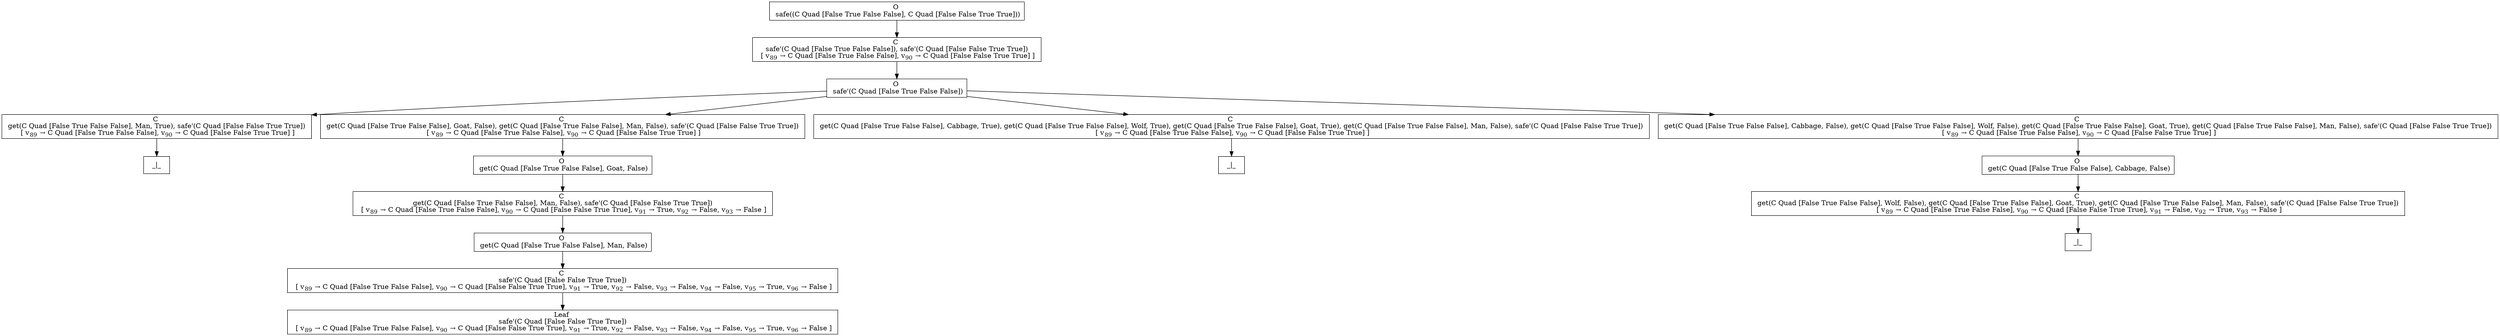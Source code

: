 digraph {
    graph [rankdir=TB
          ,bgcolor=transparent];
    node [shape=box
         ,fillcolor=white
         ,style=filled];
    0 [label=<O <BR/> safe((C Quad [False True False False], C Quad [False False True True]))>];
    1 [label=<C <BR/> safe'(C Quad [False True False False]), safe'(C Quad [False False True True]) <BR/>  [ v<SUB>89</SUB> &rarr; C Quad [False True False False], v<SUB>90</SUB> &rarr; C Quad [False False True True] ] >];
    2 [label=<O <BR/> safe'(C Quad [False True False False])>];
    3 [label=<C <BR/> get(C Quad [False True False False], Man, True), safe'(C Quad [False False True True]) <BR/>  [ v<SUB>89</SUB> &rarr; C Quad [False True False False], v<SUB>90</SUB> &rarr; C Quad [False False True True] ] >];
    4 [label=<C <BR/> get(C Quad [False True False False], Goat, False), get(C Quad [False True False False], Man, False), safe'(C Quad [False False True True]) <BR/>  [ v<SUB>89</SUB> &rarr; C Quad [False True False False], v<SUB>90</SUB> &rarr; C Quad [False False True True] ] >];
    5 [label=<C <BR/> get(C Quad [False True False False], Cabbage, True), get(C Quad [False True False False], Wolf, True), get(C Quad [False True False False], Goat, True), get(C Quad [False True False False], Man, False), safe'(C Quad [False False True True]) <BR/>  [ v<SUB>89</SUB> &rarr; C Quad [False True False False], v<SUB>90</SUB> &rarr; C Quad [False False True True] ] >];
    6 [label=<C <BR/> get(C Quad [False True False False], Cabbage, False), get(C Quad [False True False False], Wolf, False), get(C Quad [False True False False], Goat, True), get(C Quad [False True False False], Man, False), safe'(C Quad [False False True True]) <BR/>  [ v<SUB>89</SUB> &rarr; C Quad [False True False False], v<SUB>90</SUB> &rarr; C Quad [False False True True] ] >];
    7 [label=<_|_>];
    8 [label=<O <BR/> get(C Quad [False True False False], Goat, False)>];
    9 [label=<C <BR/> get(C Quad [False True False False], Man, False), safe'(C Quad [False False True True]) <BR/>  [ v<SUB>89</SUB> &rarr; C Quad [False True False False], v<SUB>90</SUB> &rarr; C Quad [False False True True], v<SUB>91</SUB> &rarr; True, v<SUB>92</SUB> &rarr; False, v<SUB>93</SUB> &rarr; False ] >];
    10 [label=<O <BR/> get(C Quad [False True False False], Man, False)>];
    11 [label=<C <BR/> safe'(C Quad [False False True True]) <BR/>  [ v<SUB>89</SUB> &rarr; C Quad [False True False False], v<SUB>90</SUB> &rarr; C Quad [False False True True], v<SUB>91</SUB> &rarr; True, v<SUB>92</SUB> &rarr; False, v<SUB>93</SUB> &rarr; False, v<SUB>94</SUB> &rarr; False, v<SUB>95</SUB> &rarr; True, v<SUB>96</SUB> &rarr; False ] >];
    12 [label=<Leaf <BR/> safe'(C Quad [False False True True]) <BR/>  [ v<SUB>89</SUB> &rarr; C Quad [False True False False], v<SUB>90</SUB> &rarr; C Quad [False False True True], v<SUB>91</SUB> &rarr; True, v<SUB>92</SUB> &rarr; False, v<SUB>93</SUB> &rarr; False, v<SUB>94</SUB> &rarr; False, v<SUB>95</SUB> &rarr; True, v<SUB>96</SUB> &rarr; False ] >];
    13 [label=<_|_>];
    14 [label=<O <BR/> get(C Quad [False True False False], Cabbage, False)>];
    15 [label=<C <BR/> get(C Quad [False True False False], Wolf, False), get(C Quad [False True False False], Goat, True), get(C Quad [False True False False], Man, False), safe'(C Quad [False False True True]) <BR/>  [ v<SUB>89</SUB> &rarr; C Quad [False True False False], v<SUB>90</SUB> &rarr; C Quad [False False True True], v<SUB>91</SUB> &rarr; False, v<SUB>92</SUB> &rarr; True, v<SUB>93</SUB> &rarr; False ] >];
    16 [label=<_|_>];
    0 -> 1 [label=""];
    1 -> 2 [label=""];
    2 -> 3 [label=""];
    2 -> 4 [label=""];
    2 -> 5 [label=""];
    2 -> 6 [label=""];
    3 -> 7 [label=""];
    4 -> 8 [label=""];
    5 -> 13 [label=""];
    6 -> 14 [label=""];
    8 -> 9 [label=""];
    9 -> 10 [label=""];
    10 -> 11 [label=""];
    11 -> 12 [label=""];
    14 -> 15 [label=""];
    15 -> 16 [label=""];
}